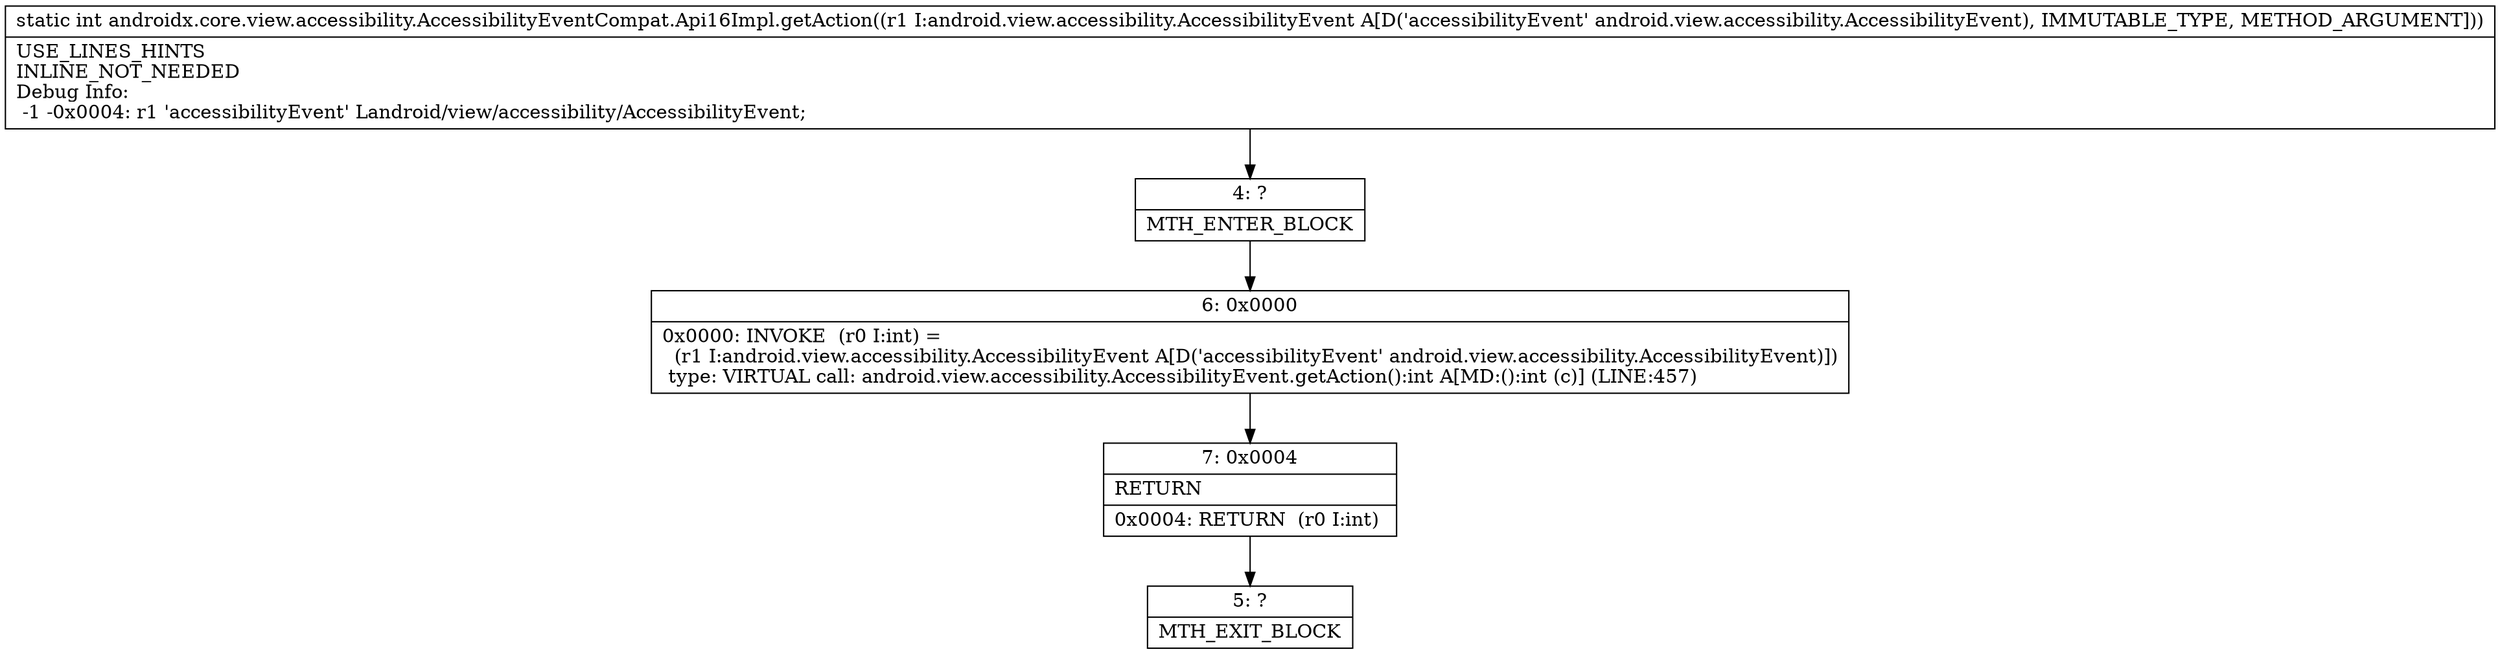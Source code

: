 digraph "CFG forandroidx.core.view.accessibility.AccessibilityEventCompat.Api16Impl.getAction(Landroid\/view\/accessibility\/AccessibilityEvent;)I" {
Node_4 [shape=record,label="{4\:\ ?|MTH_ENTER_BLOCK\l}"];
Node_6 [shape=record,label="{6\:\ 0x0000|0x0000: INVOKE  (r0 I:int) = \l  (r1 I:android.view.accessibility.AccessibilityEvent A[D('accessibilityEvent' android.view.accessibility.AccessibilityEvent)])\l type: VIRTUAL call: android.view.accessibility.AccessibilityEvent.getAction():int A[MD:():int (c)] (LINE:457)\l}"];
Node_7 [shape=record,label="{7\:\ 0x0004|RETURN\l|0x0004: RETURN  (r0 I:int) \l}"];
Node_5 [shape=record,label="{5\:\ ?|MTH_EXIT_BLOCK\l}"];
MethodNode[shape=record,label="{static int androidx.core.view.accessibility.AccessibilityEventCompat.Api16Impl.getAction((r1 I:android.view.accessibility.AccessibilityEvent A[D('accessibilityEvent' android.view.accessibility.AccessibilityEvent), IMMUTABLE_TYPE, METHOD_ARGUMENT]))  | USE_LINES_HINTS\lINLINE_NOT_NEEDED\lDebug Info:\l  \-1 \-0x0004: r1 'accessibilityEvent' Landroid\/view\/accessibility\/AccessibilityEvent;\l}"];
MethodNode -> Node_4;Node_4 -> Node_6;
Node_6 -> Node_7;
Node_7 -> Node_5;
}

